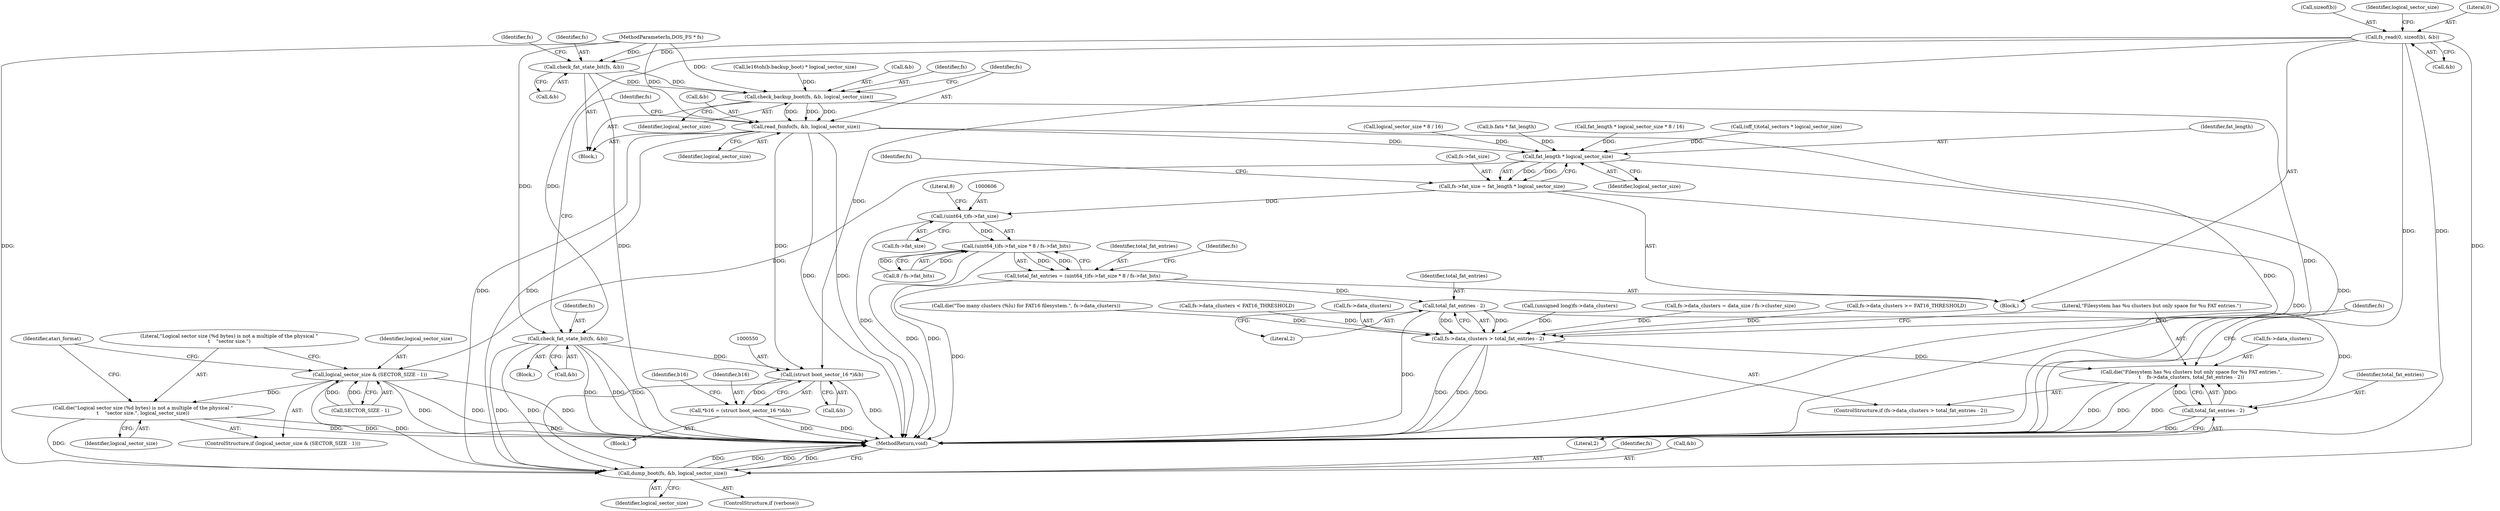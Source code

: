 digraph "0_dosfstools_e8eff147e9da1185f9afd5b25948153a3b97cf52_0@API" {
"1000125" [label="(Call,fs_read(0, sizeof(b), &b))"];
"1000410" [label="(Call,check_fat_state_bit(fs, &b))"];
"1000424" [label="(Call,check_backup_boot(fs, &b, logical_sector_size))"];
"1000429" [label="(Call,read_fsinfo(fs, &b, logical_sector_size))"];
"1000522" [label="(Call,fat_length * logical_sector_size)"];
"1000518" [label="(Call,fs->fat_size = fat_length * logical_sector_size)"];
"1000605" [label="(Call,(uint64_t)fs->fat_size)"];
"1000604" [label="(Call,(uint64_t)fs->fat_size * 8 / fs->fat_bits)"];
"1000602" [label="(Call,total_fat_entries = (uint64_t)fs->fat_size * 8 / fs->fat_bits)"];
"1000620" [label="(Call,total_fat_entries - 2)"];
"1000616" [label="(Call,fs->data_clusters > total_fat_entries - 2)"];
"1000623" [label="(Call,die(\"Filesystem has %u clusters but only space for %u FAT entries.\",\n\t    fs->data_clusters, total_fat_entries - 2))"];
"1000628" [label="(Call,total_fat_entries - 2)"];
"1000657" [label="(Call,logical_sector_size & (SECTOR_SIZE - 1))"];
"1000662" [label="(Call,die(\"Logical sector size (%d bytes) is not a multiple of the physical \"\n\t    \"sector size.\", logical_sector_size))"];
"1000682" [label="(Call,dump_boot(fs, &b, logical_sector_size))"];
"1000549" [label="(Call,(struct boot_sector_16 *)&b)"];
"1000547" [label="(Call,*b16 = (struct boot_sector_16 *)&b)"];
"1000462" [label="(Call,check_fat_state_bit(fs, &b))"];
"1000630" [label="(Literal,2)"];
"1000686" [label="(Identifier,logical_sector_size)"];
"1000603" [label="(Identifier,total_fat_entries)"];
"1000518" [label="(Call,fs->fat_size = fat_length * logical_sector_size)"];
"1000611" [label="(Literal,8)"];
"1000624" [label="(Literal,\"Filesystem has %u clusters but only space for %u FAT entries.\")"];
"1000629" [label="(Identifier,total_fat_entries)"];
"1000430" [label="(Identifier,fs)"];
"1000683" [label="(Identifier,fs)"];
"1000129" [label="(Call,&b)"];
"1000457" [label="(Call,die(\"Too many clusters (%lu) for FAT16 filesystem.\", fs->data_clusters))"];
"1000397" [label="(Call,fs->data_clusters < FAT16_THRESHOLD)"];
"1000116" [label="(MethodParameterIn,DOS_FS * fs)"];
"1000659" [label="(Call,SECTOR_SIZE - 1)"];
"1000607" [label="(Call,fs->fat_size)"];
"1000615" [label="(ControlStructure,if (fs->data_clusters > total_fat_entries - 2))"];
"1000623" [label="(Call,die(\"Filesystem has %u clusters but only space for %u FAT entries.\",\n\t    fs->data_clusters, total_fat_entries - 2))"];
"1000604" [label="(Call,(uint64_t)fs->fat_size * 8 / fs->fat_bits)"];
"1000433" [label="(Identifier,logical_sector_size)"];
"1000424" [label="(Call,check_backup_boot(fs, &b, logical_sector_size))"];
"1000265" [label="(Call,b.fats * fat_length)"];
"1000127" [label="(Call,sizeof(b))"];
"1000132" [label="(Identifier,logical_sector_size)"];
"1000481" [label="(Call,fat_length * logical_sector_size * 8 / 16)"];
"1000618" [label="(Identifier,fs)"];
"1000622" [label="(Literal,2)"];
"1000425" [label="(Identifier,fs)"];
"1000687" [label="(MethodReturn,void)"];
"1000682" [label="(Call,dump_boot(fs, &b, logical_sector_size))"];
"1000416" [label="(Identifier,fs)"];
"1000620" [label="(Call,total_fat_entries - 2)"];
"1000621" [label="(Identifier,total_fat_entries)"];
"1000635" [label="(Identifier,fs)"];
"1000297" [label="(Call,(off_t)total_sectors * logical_sector_size)"];
"1000616" [label="(Call,fs->data_clusters > total_fat_entries - 2)"];
"1000506" [label="(Identifier,fs)"];
"1000628" [label="(Call,total_fat_entries - 2)"];
"1000668" [label="(Identifier,atari_format)"];
"1000662" [label="(Call,die(\"Logical sector size (%d bytes) is not a multiple of the physical \"\n\t    \"sector size.\", logical_sector_size))"];
"1000125" [label="(Call,fs_read(0, sizeof(b), &b))"];
"1000656" [label="(ControlStructure,if (logical_sector_size & (SECTOR_SIZE - 1)))"];
"1000664" [label="(Identifier,logical_sector_size)"];
"1000418" [label="(Call,le16toh(b.backup_boot) * logical_sector_size)"];
"1000605" [label="(Call,(uint64_t)fs->fat_size)"];
"1000625" [label="(Call,fs->data_clusters)"];
"1000545" [label="(Block,)"];
"1000556" [label="(Identifier,b16)"];
"1000602" [label="(Call,total_fat_entries = (uint64_t)fs->fat_size * 8 / fs->fat_bits)"];
"1000464" [label="(Call,&b)"];
"1000527" [label="(Identifier,fs)"];
"1000412" [label="(Call,&b)"];
"1000617" [label="(Call,fs->data_clusters)"];
"1000547" [label="(Call,*b16 = (struct boot_sector_16 *)&b)"];
"1000410" [label="(Call,check_fat_state_bit(fs, &b))"];
"1000523" [label="(Identifier,fat_length)"];
"1000426" [label="(Call,&b)"];
"1000519" [label="(Call,fs->fat_size)"];
"1000429" [label="(Call,read_fsinfo(fs, &b, logical_sector_size))"];
"1000411" [label="(Identifier,fs)"];
"1000404" [label="(Call,(unsigned long)fs->data_clusters)"];
"1000658" [label="(Identifier,logical_sector_size)"];
"1000462" [label="(Call,check_fat_state_bit(fs, &b))"];
"1000428" [label="(Identifier,logical_sector_size)"];
"1000347" [label="(Block,)"];
"1000313" [label="(Call,fs->data_clusters = data_size / fs->cluster_size)"];
"1000663" [label="(Literal,\"Logical sector size (%d bytes) is not a multiple of the physical \"\n\t    \"sector size.\")"];
"1000126" [label="(Literal,0)"];
"1000452" [label="(Call,fs->data_clusters >= FAT16_THRESHOLD)"];
"1000548" [label="(Identifier,b16)"];
"1000431" [label="(Call,&b)"];
"1000551" [label="(Call,&b)"];
"1000438" [label="(Block,)"];
"1000463" [label="(Identifier,fs)"];
"1000549" [label="(Call,(struct boot_sector_16 *)&b)"];
"1000684" [label="(Call,&b)"];
"1000483" [label="(Call,logical_sector_size * 8 / 16)"];
"1000610" [label="(Call,8 / fs->fat_bits)"];
"1000657" [label="(Call,logical_sector_size & (SECTOR_SIZE - 1))"];
"1000524" [label="(Identifier,logical_sector_size)"];
"1000522" [label="(Call,fat_length * logical_sector_size)"];
"1000117" [label="(Block,)"];
"1000680" [label="(ControlStructure,if (verbose))"];
"1000125" -> "1000117"  [label="AST: "];
"1000125" -> "1000129"  [label="CFG: "];
"1000126" -> "1000125"  [label="AST: "];
"1000127" -> "1000125"  [label="AST: "];
"1000129" -> "1000125"  [label="AST: "];
"1000132" -> "1000125"  [label="CFG: "];
"1000125" -> "1000687"  [label="DDG: "];
"1000125" -> "1000687"  [label="DDG: "];
"1000125" -> "1000410"  [label="DDG: "];
"1000125" -> "1000462"  [label="DDG: "];
"1000125" -> "1000549"  [label="DDG: "];
"1000125" -> "1000682"  [label="DDG: "];
"1000410" -> "1000347"  [label="AST: "];
"1000410" -> "1000412"  [label="CFG: "];
"1000411" -> "1000410"  [label="AST: "];
"1000412" -> "1000410"  [label="AST: "];
"1000416" -> "1000410"  [label="CFG: "];
"1000410" -> "1000687"  [label="DDG: "];
"1000116" -> "1000410"  [label="DDG: "];
"1000410" -> "1000424"  [label="DDG: "];
"1000410" -> "1000424"  [label="DDG: "];
"1000424" -> "1000347"  [label="AST: "];
"1000424" -> "1000428"  [label="CFG: "];
"1000425" -> "1000424"  [label="AST: "];
"1000426" -> "1000424"  [label="AST: "];
"1000428" -> "1000424"  [label="AST: "];
"1000430" -> "1000424"  [label="CFG: "];
"1000424" -> "1000687"  [label="DDG: "];
"1000116" -> "1000424"  [label="DDG: "];
"1000418" -> "1000424"  [label="DDG: "];
"1000424" -> "1000429"  [label="DDG: "];
"1000424" -> "1000429"  [label="DDG: "];
"1000424" -> "1000429"  [label="DDG: "];
"1000429" -> "1000347"  [label="AST: "];
"1000429" -> "1000433"  [label="CFG: "];
"1000430" -> "1000429"  [label="AST: "];
"1000431" -> "1000429"  [label="AST: "];
"1000433" -> "1000429"  [label="AST: "];
"1000506" -> "1000429"  [label="CFG: "];
"1000429" -> "1000687"  [label="DDG: "];
"1000429" -> "1000687"  [label="DDG: "];
"1000429" -> "1000687"  [label="DDG: "];
"1000116" -> "1000429"  [label="DDG: "];
"1000429" -> "1000522"  [label="DDG: "];
"1000429" -> "1000549"  [label="DDG: "];
"1000429" -> "1000682"  [label="DDG: "];
"1000429" -> "1000682"  [label="DDG: "];
"1000522" -> "1000518"  [label="AST: "];
"1000522" -> "1000524"  [label="CFG: "];
"1000523" -> "1000522"  [label="AST: "];
"1000524" -> "1000522"  [label="AST: "];
"1000518" -> "1000522"  [label="CFG: "];
"1000522" -> "1000687"  [label="DDG: "];
"1000522" -> "1000518"  [label="DDG: "];
"1000522" -> "1000518"  [label="DDG: "];
"1000265" -> "1000522"  [label="DDG: "];
"1000481" -> "1000522"  [label="DDG: "];
"1000297" -> "1000522"  [label="DDG: "];
"1000483" -> "1000522"  [label="DDG: "];
"1000522" -> "1000657"  [label="DDG: "];
"1000518" -> "1000117"  [label="AST: "];
"1000519" -> "1000518"  [label="AST: "];
"1000527" -> "1000518"  [label="CFG: "];
"1000518" -> "1000687"  [label="DDG: "];
"1000518" -> "1000605"  [label="DDG: "];
"1000605" -> "1000604"  [label="AST: "];
"1000605" -> "1000607"  [label="CFG: "];
"1000606" -> "1000605"  [label="AST: "];
"1000607" -> "1000605"  [label="AST: "];
"1000611" -> "1000605"  [label="CFG: "];
"1000605" -> "1000687"  [label="DDG: "];
"1000605" -> "1000604"  [label="DDG: "];
"1000604" -> "1000602"  [label="AST: "];
"1000604" -> "1000610"  [label="CFG: "];
"1000610" -> "1000604"  [label="AST: "];
"1000602" -> "1000604"  [label="CFG: "];
"1000604" -> "1000687"  [label="DDG: "];
"1000604" -> "1000687"  [label="DDG: "];
"1000604" -> "1000602"  [label="DDG: "];
"1000604" -> "1000602"  [label="DDG: "];
"1000610" -> "1000604"  [label="DDG: "];
"1000610" -> "1000604"  [label="DDG: "];
"1000602" -> "1000117"  [label="AST: "];
"1000603" -> "1000602"  [label="AST: "];
"1000618" -> "1000602"  [label="CFG: "];
"1000602" -> "1000687"  [label="DDG: "];
"1000602" -> "1000620"  [label="DDG: "];
"1000620" -> "1000616"  [label="AST: "];
"1000620" -> "1000622"  [label="CFG: "];
"1000621" -> "1000620"  [label="AST: "];
"1000622" -> "1000620"  [label="AST: "];
"1000616" -> "1000620"  [label="CFG: "];
"1000620" -> "1000687"  [label="DDG: "];
"1000620" -> "1000616"  [label="DDG: "];
"1000620" -> "1000616"  [label="DDG: "];
"1000620" -> "1000628"  [label="DDG: "];
"1000616" -> "1000615"  [label="AST: "];
"1000617" -> "1000616"  [label="AST: "];
"1000624" -> "1000616"  [label="CFG: "];
"1000635" -> "1000616"  [label="CFG: "];
"1000616" -> "1000687"  [label="DDG: "];
"1000616" -> "1000687"  [label="DDG: "];
"1000616" -> "1000687"  [label="DDG: "];
"1000457" -> "1000616"  [label="DDG: "];
"1000397" -> "1000616"  [label="DDG: "];
"1000452" -> "1000616"  [label="DDG: "];
"1000404" -> "1000616"  [label="DDG: "];
"1000313" -> "1000616"  [label="DDG: "];
"1000616" -> "1000623"  [label="DDG: "];
"1000623" -> "1000615"  [label="AST: "];
"1000623" -> "1000628"  [label="CFG: "];
"1000624" -> "1000623"  [label="AST: "];
"1000625" -> "1000623"  [label="AST: "];
"1000628" -> "1000623"  [label="AST: "];
"1000635" -> "1000623"  [label="CFG: "];
"1000623" -> "1000687"  [label="DDG: "];
"1000623" -> "1000687"  [label="DDG: "];
"1000623" -> "1000687"  [label="DDG: "];
"1000628" -> "1000623"  [label="DDG: "];
"1000628" -> "1000623"  [label="DDG: "];
"1000628" -> "1000630"  [label="CFG: "];
"1000629" -> "1000628"  [label="AST: "];
"1000630" -> "1000628"  [label="AST: "];
"1000628" -> "1000687"  [label="DDG: "];
"1000657" -> "1000656"  [label="AST: "];
"1000657" -> "1000659"  [label="CFG: "];
"1000658" -> "1000657"  [label="AST: "];
"1000659" -> "1000657"  [label="AST: "];
"1000663" -> "1000657"  [label="CFG: "];
"1000668" -> "1000657"  [label="CFG: "];
"1000657" -> "1000687"  [label="DDG: "];
"1000657" -> "1000687"  [label="DDG: "];
"1000657" -> "1000687"  [label="DDG: "];
"1000659" -> "1000657"  [label="DDG: "];
"1000659" -> "1000657"  [label="DDG: "];
"1000657" -> "1000662"  [label="DDG: "];
"1000657" -> "1000682"  [label="DDG: "];
"1000662" -> "1000656"  [label="AST: "];
"1000662" -> "1000664"  [label="CFG: "];
"1000663" -> "1000662"  [label="AST: "];
"1000664" -> "1000662"  [label="AST: "];
"1000668" -> "1000662"  [label="CFG: "];
"1000662" -> "1000687"  [label="DDG: "];
"1000662" -> "1000687"  [label="DDG: "];
"1000662" -> "1000682"  [label="DDG: "];
"1000682" -> "1000680"  [label="AST: "];
"1000682" -> "1000686"  [label="CFG: "];
"1000683" -> "1000682"  [label="AST: "];
"1000684" -> "1000682"  [label="AST: "];
"1000686" -> "1000682"  [label="AST: "];
"1000687" -> "1000682"  [label="CFG: "];
"1000682" -> "1000687"  [label="DDG: "];
"1000682" -> "1000687"  [label="DDG: "];
"1000682" -> "1000687"  [label="DDG: "];
"1000682" -> "1000687"  [label="DDG: "];
"1000462" -> "1000682"  [label="DDG: "];
"1000462" -> "1000682"  [label="DDG: "];
"1000116" -> "1000682"  [label="DDG: "];
"1000549" -> "1000682"  [label="DDG: "];
"1000549" -> "1000547"  [label="AST: "];
"1000549" -> "1000551"  [label="CFG: "];
"1000550" -> "1000549"  [label="AST: "];
"1000551" -> "1000549"  [label="AST: "];
"1000547" -> "1000549"  [label="CFG: "];
"1000549" -> "1000687"  [label="DDG: "];
"1000549" -> "1000547"  [label="DDG: "];
"1000462" -> "1000549"  [label="DDG: "];
"1000547" -> "1000545"  [label="AST: "];
"1000548" -> "1000547"  [label="AST: "];
"1000556" -> "1000547"  [label="CFG: "];
"1000547" -> "1000687"  [label="DDG: "];
"1000547" -> "1000687"  [label="DDG: "];
"1000462" -> "1000438"  [label="AST: "];
"1000462" -> "1000464"  [label="CFG: "];
"1000463" -> "1000462"  [label="AST: "];
"1000464" -> "1000462"  [label="AST: "];
"1000506" -> "1000462"  [label="CFG: "];
"1000462" -> "1000687"  [label="DDG: "];
"1000462" -> "1000687"  [label="DDG: "];
"1000462" -> "1000687"  [label="DDG: "];
"1000116" -> "1000462"  [label="DDG: "];
}
